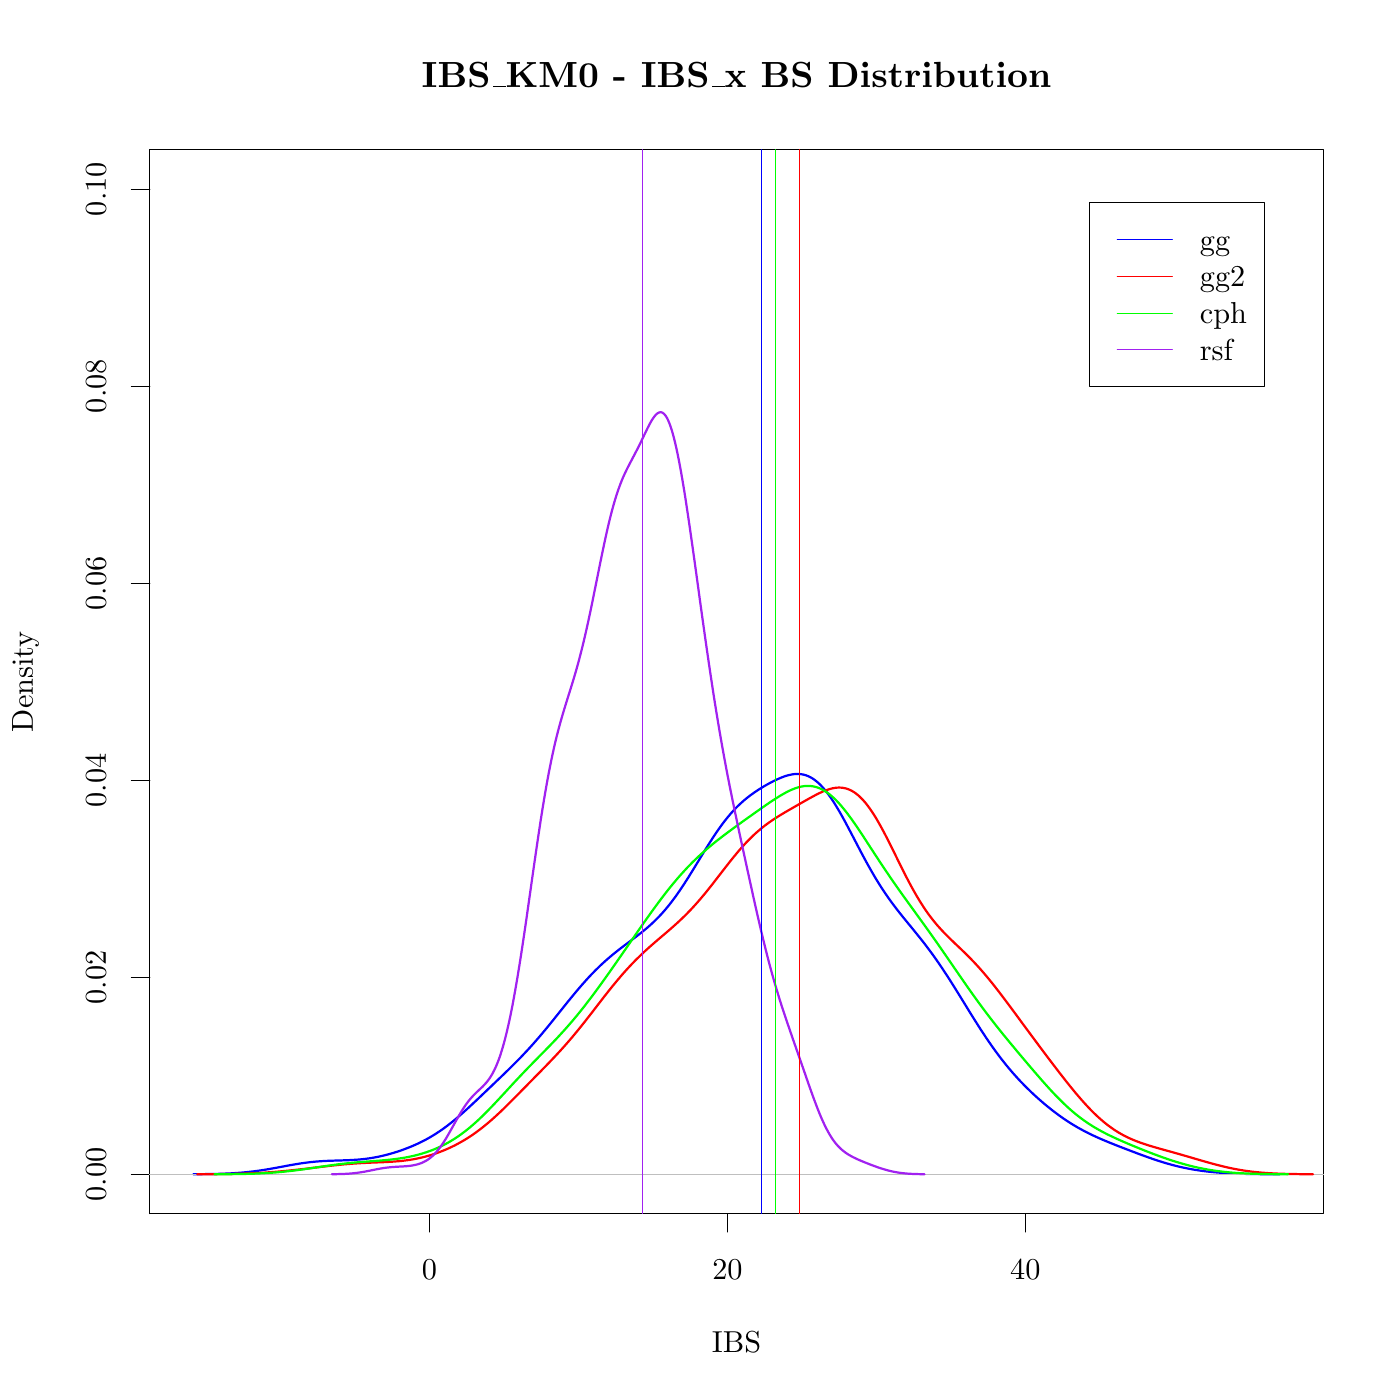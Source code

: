 % Created by tikzDevice version 0.7.0 on 2015-01-13 12:05:42
% !TEX encoding = UTF-8 Unicode
\documentclass[11pt]{memoir}
\nonstopmode

\usepackage{tikz}

\usepackage[active,tightpage,psfixbb]{preview}

\PreviewEnvironment{pgfpicture}

\setlength\PreviewBorder{0pt}

\usepackage{amsmath}
\newcommand{\SweaveOpts}[1]{}  % do not interfere with LaTeX
\newcommand{\SweaveInput}[1]{} % because they are not real TeX commands
\newcommand{\Sexpr}[1]{}       % will only be parsed by R


\usepackage{geometry}
\usepackage{amsmath}
\usepackage{lscape}
\geometry{verbose,tmargin=2.5cm,bmargin=2.5cm,lmargin=2.5cm,rmargin=2.5cm}


\begin{document}

\begin{tikzpicture}[x=1pt,y=1pt]
\definecolor[named]{fillColor}{rgb}{1.00,1.00,1.00}
\path[use as bounding box,fill=fillColor,fill opacity=0.00] (0,0) rectangle (505.89,505.89);
\begin{scope}
\path[clip] ( 54.12, 67.32) rectangle (478.17,451.77);
\definecolor[named]{drawColor}{rgb}{0.00,0.00,1.00}

\path[draw=drawColor,line width= 0.8pt,line join=round,line cap=round] ( 69.83, 81.58) --
	( 70.59, 81.59) --
	( 71.36, 81.59) --
	( 72.13, 81.60) --
	( 72.90, 81.61) --
	( 73.67, 81.62) --
	( 74.44, 81.63) --
	( 75.20, 81.64) --
	( 75.97, 81.65) --
	( 76.74, 81.66) --
	( 77.51, 81.68) --
	( 78.28, 81.70) --
	( 79.05, 81.72) --
	( 79.81, 81.74) --
	( 80.58, 81.77) --
	( 81.35, 81.80) --
	( 82.12, 81.84) --
	( 82.89, 81.87) --
	( 83.66, 81.91) --
	( 84.42, 81.96) --
	( 85.19, 82.01) --
	( 85.96, 82.06) --
	( 86.73, 82.12) --
	( 87.50, 82.18) --
	( 88.27, 82.25) --
	( 89.03, 82.33) --
	( 89.80, 82.41) --
	( 90.57, 82.49) --
	( 91.34, 82.58) --
	( 92.11, 82.68) --
	( 92.88, 82.78) --
	( 93.65, 82.89) --
	( 94.41, 83.00) --
	( 95.18, 83.12) --
	( 95.95, 83.24) --
	( 96.72, 83.37) --
	( 97.49, 83.50) --
	( 98.26, 83.64) --
	( 99.02, 83.77) --
	( 99.79, 83.91) --
	(100.56, 84.05) --
	(101.33, 84.20) --
	(102.10, 84.34) --
	(102.87, 84.48) --
	(103.63, 84.63) --
	(104.40, 84.77) --
	(105.17, 84.91) --
	(105.94, 85.04) --
	(106.71, 85.17) --
	(107.48, 85.30) --
	(108.24, 85.42) --
	(109.01, 85.54) --
	(109.78, 85.65) --
	(110.55, 85.75) --
	(111.32, 85.85) --
	(112.09, 85.94) --
	(112.85, 86.02) --
	(113.62, 86.10) --
	(114.39, 86.17) --
	(115.16, 86.23) --
	(115.93, 86.28) --
	(116.70, 86.33) --
	(117.46, 86.37) --
	(118.23, 86.41) --
	(119.00, 86.44) --
	(119.77, 86.47) --
	(120.54, 86.49) --
	(121.31, 86.52) --
	(122.07, 86.54) --
	(122.84, 86.56) --
	(123.61, 86.58) --
	(124.38, 86.61) --
	(125.15, 86.63) --
	(125.92, 86.66) --
	(126.69, 86.70) --
	(127.45, 86.74) --
	(128.22, 86.79) --
	(128.99, 86.84) --
	(129.76, 86.90) --
	(130.53, 86.97) --
	(131.30, 87.05) --
	(132.06, 87.14) --
	(132.83, 87.24) --
	(133.60, 87.35) --
	(134.37, 87.47) --
	(135.14, 87.60) --
	(135.91, 87.75) --
	(136.67, 87.90) --
	(137.44, 88.06) --
	(138.21, 88.24) --
	(138.98, 88.42) --
	(139.75, 88.62) --
	(140.52, 88.82) --
	(141.28, 89.04) --
	(142.05, 89.26) --
	(142.82, 89.50) --
	(143.59, 89.74) --
	(144.36, 90.00) --
	(145.13, 90.26) --
	(145.89, 90.54) --
	(146.66, 90.83) --
	(147.43, 91.12) --
	(148.20, 91.43) --
	(148.97, 91.75) --
	(149.74, 92.08) --
	(150.50, 92.42) --
	(151.27, 92.78) --
	(152.04, 93.15) --
	(152.81, 93.54) --
	(153.58, 93.93) --
	(154.35, 94.35) --
	(155.12, 94.78) --
	(155.88, 95.23) --
	(156.65, 95.69) --
	(157.42, 96.17) --
	(158.19, 96.67) --
	(158.96, 97.18) --
	(159.73, 97.71) --
	(160.49, 98.26) --
	(161.26, 98.83) --
	(162.03, 99.41) --
	(162.80,100.01) --
	(163.57,100.63) --
	(164.34,101.26) --
	(165.10,101.90) --
	(165.87,102.56) --
	(166.64,103.23) --
	(167.41,103.91) --
	(168.18,104.60) --
	(168.95,105.30) --
	(169.71,106.01) --
	(170.48,106.72) --
	(171.25,107.44) --
	(172.02,108.16) --
	(172.79,108.89) --
	(173.56,109.62) --
	(174.32,110.35) --
	(175.09,111.08) --
	(175.86,111.82) --
	(176.63,112.55) --
	(177.40,113.28) --
	(178.17,114.02) --
	(178.93,114.75) --
	(179.70,115.49) --
	(180.47,116.22) --
	(181.24,116.96) --
	(182.01,117.70) --
	(182.78,118.45) --
	(183.54,119.19) --
	(184.31,119.95) --
	(185.08,120.70) --
	(185.85,121.47) --
	(186.62,122.24) --
	(187.39,123.02) --
	(188.16,123.81) --
	(188.92,124.61) --
	(189.69,125.43) --
	(190.46,126.25) --
	(191.23,127.08) --
	(192.00,127.93) --
	(192.77,128.79) --
	(193.53,129.66) --
	(194.30,130.55) --
	(195.07,131.44) --
	(195.84,132.35) --
	(196.61,133.27) --
	(197.38,134.19) --
	(198.14,135.13) --
	(198.91,136.07) --
	(199.68,137.02) --
	(200.45,137.98) --
	(201.22,138.94) --
	(201.99,139.90) --
	(202.75,140.86) --
	(203.52,141.82) --
	(204.29,142.78) --
	(205.06,143.74) --
	(205.83,144.69) --
	(206.60,145.63) --
	(207.36,146.56) --
	(208.13,147.48) --
	(208.90,148.39) --
	(209.67,149.29) --
	(210.44,150.18) --
	(211.21,151.04) --
	(211.97,151.90) --
	(212.74,152.74) --
	(213.51,153.55) --
	(214.28,154.35) --
	(215.05,155.14) --
	(215.82,155.90) --
	(216.58,156.65) --
	(217.35,157.38) --
	(218.12,158.08) --
	(218.89,158.78) --
	(219.66,159.45) --
	(220.43,160.11) --
	(221.20,160.76) --
	(221.96,161.39) --
	(222.73,162.00) --
	(223.50,162.61) --
	(224.27,163.21) --
	(225.04,163.79) --
	(225.81,164.38) --
	(226.57,164.95) --
	(227.34,165.53) --
	(228.11,166.10) --
	(228.88,166.68) --
	(229.65,167.26) --
	(230.42,167.85) --
	(231.18,168.44) --
	(231.95,169.06) --
	(232.72,169.68) --
	(233.49,170.32) --
	(234.26,170.98) --
	(235.03,171.66) --
	(235.79,172.36) --
	(236.56,173.09) --
	(237.33,173.85) --
	(238.10,174.64) --
	(238.87,175.46) --
	(239.64,176.31) --
	(240.40,177.19) --
	(241.17,178.11) --
	(241.94,179.06) --
	(242.71,180.05) --
	(243.48,181.07) --
	(244.25,182.12) --
	(245.01,183.20) --
	(245.78,184.32) --
	(246.55,185.47) --
	(247.32,186.64) --
	(248.09,187.83) --
	(248.86,189.04) --
	(249.62,190.28) --
	(250.39,191.52) --
	(251.16,192.78) --
	(251.93,194.04) --
	(252.70,195.31) --
	(253.47,196.57) --
	(254.24,197.83) --
	(255.00,199.08) --
	(255.77,200.31) --
	(256.54,201.53) --
	(257.31,202.72) --
	(258.08,203.90) --
	(258.85,205.04) --
	(259.61,206.16) --
	(260.38,207.23) --
	(261.15,208.28) --
	(261.92,209.29) --
	(262.69,210.26) --
	(263.46,211.19) --
	(264.22,212.08) --
	(264.99,212.93) --
	(265.76,213.75) --
	(266.53,214.53) --
	(267.30,215.27) --
	(268.07,215.97) --
	(268.83,216.65) --
	(269.60,217.29) --
	(270.37,217.90) --
	(271.14,218.49) --
	(271.91,219.05) --
	(272.68,219.59) --
	(273.44,220.11) --
	(274.21,220.61) --
	(274.98,221.09) --
	(275.75,221.56) --
	(276.52,222.01) --
	(277.29,222.45) --
	(278.05,222.87) --
	(278.82,223.28) --
	(279.59,223.67) --
	(280.36,224.05) --
	(281.13,224.40) --
	(281.90,224.73) --
	(282.67,225.04) --
	(283.43,225.33) --
	(284.20,225.58) --
	(284.97,225.79) --
	(285.74,225.96) --
	(286.51,226.10) --
	(287.28,226.19) --
	(288.04,226.22) --
	(288.81,226.20) --
	(289.58,226.12) --
	(290.35,225.98) --
	(291.12,225.77) --
	(291.89,225.48) --
	(292.65,225.12) --
	(293.42,224.70) --
	(294.19,224.20) --
	(294.96,223.61) --
	(295.73,222.95) --
	(296.50,222.21) --
	(297.26,221.40) --
	(298.03,220.52) --
	(298.80,219.56) --
	(299.57,218.52) --
	(300.34,217.43) --
	(301.11,216.28) --
	(301.87,215.06) --
	(302.64,213.79) --
	(303.41,212.48) --
	(304.18,211.13) --
	(304.95,209.74) --
	(305.72,208.32) --
	(306.48,206.87) --
	(307.25,205.41) --
	(308.02,203.94) --
	(308.79,202.46) --
	(309.56,200.99) --
	(310.33,199.51) --
	(311.09,198.05) --
	(311.86,196.60) --
	(312.63,195.17) --
	(313.40,193.77) --
	(314.17,192.39) --
	(314.94,191.03) --
	(315.71,189.70) --
	(316.47,188.42) --
	(317.24,187.16) --
	(318.01,185.93) --
	(318.78,184.73) --
	(319.55,183.57) --
	(320.32,182.45) --
	(321.08,181.35) --
	(321.85,180.27) --
	(322.62,179.23) --
	(323.39,178.21) --
	(324.16,177.21) --
	(324.93,176.22) --
	(325.69,175.26) --
	(326.46,174.30) --
	(327.23,173.36) --
	(328.00,172.42) --
	(328.77,171.48) --
	(329.54,170.55) --
	(330.30,169.61) --
	(331.07,168.66) --
	(331.84,167.71) --
	(332.61,166.75) --
	(333.38,165.78) --
	(334.15,164.79) --
	(334.91,163.78) --
	(335.68,162.76) --
	(336.45,161.73) --
	(337.22,160.67) --
	(337.99,159.59) --
	(338.76,158.49) --
	(339.52,157.38) --
	(340.29,156.25) --
	(341.06,155.09) --
	(341.83,153.92) --
	(342.60,152.74) --
	(343.37,151.54) --
	(344.13,150.33) --
	(344.90,149.11) --
	(345.67,147.87) --
	(346.44,146.63) --
	(347.21,145.39) --
	(347.98,144.14) --
	(348.75,142.89) --
	(349.51,141.64) --
	(350.28,140.39) --
	(351.05,139.15) --
	(351.82,137.92) --
	(352.59,136.69) --
	(353.36,135.48) --
	(354.12,134.28) --
	(354.89,133.09) --
	(355.66,131.93) --
	(356.43,130.77) --
	(357.20,129.64) --
	(357.97,128.53) --
	(358.73,127.44) --
	(359.50,126.37) --
	(360.27,125.32) --
	(361.04,124.29) --
	(361.81,123.28) --
	(362.58,122.30) --
	(363.34,121.34) --
	(364.11,120.40) --
	(364.88,119.48) --
	(365.65,118.58) --
	(366.42,117.70) --
	(367.19,116.84) --
	(367.95,116.00) --
	(368.72,115.18) --
	(369.49,114.38) --
	(370.26,113.59) --
	(371.03,112.82) --
	(371.80,112.07) --
	(372.56,111.33) --
	(373.33,110.60) --
	(374.10,109.89) --
	(374.87,109.19) --
	(375.64,108.51) --
	(376.41,107.84) --
	(377.17,107.18) --
	(377.94,106.54) --
	(378.71,105.91) --
	(379.48,105.29) --
	(380.25,104.68) --
	(381.02,104.09) --
	(381.79,103.51) --
	(382.55,102.94) --
	(383.32,102.39) --
	(384.09,101.85) --
	(384.86,101.33) --
	(385.63,100.81) --
	(386.40,100.31) --
	(387.16, 99.83) --
	(387.93, 99.36) --
	(388.70, 98.90) --
	(389.47, 98.45) --
	(390.24, 98.02) --
	(391.01, 97.60) --
	(391.77, 97.19) --
	(392.54, 96.79) --
	(393.31, 96.40) --
	(394.08, 96.02) --
	(394.85, 95.66) --
	(395.62, 95.30) --
	(396.38, 94.95) --
	(397.15, 94.61) --
	(397.92, 94.27) --
	(398.69, 93.94) --
	(399.46, 93.62) --
	(400.23, 93.30) --
	(400.99, 92.99) --
	(401.76, 92.68) --
	(402.53, 92.37) --
	(403.30, 92.07) --
	(404.07, 91.76) --
	(404.84, 91.46) --
	(405.60, 91.16) --
	(406.37, 90.87) --
	(407.14, 90.57) --
	(407.91, 90.28) --
	(408.68, 89.98) --
	(409.45, 89.69) --
	(410.22, 89.40) --
	(410.98, 89.11) --
	(411.75, 88.82) --
	(412.52, 88.54) --
	(413.29, 88.26) --
	(414.06, 87.98) --
	(414.83, 87.71) --
	(415.59, 87.44) --
	(416.36, 87.17) --
	(417.13, 86.91) --
	(417.90, 86.65) --
	(418.67, 86.40) --
	(419.44, 86.15) --
	(420.20, 85.91) --
	(420.97, 85.68) --
	(421.74, 85.45) --
	(422.51, 85.24) --
	(423.28, 85.02) --
	(424.05, 84.82) --
	(424.81, 84.62) --
	(425.58, 84.43) --
	(426.35, 84.25) --
	(427.12, 84.08) --
	(427.89, 83.91) --
	(428.66, 83.75) --
	(429.42, 83.60) --
	(430.19, 83.46) --
	(430.96, 83.32) --
	(431.73, 83.19) --
	(432.50, 83.07) --
	(433.27, 82.95) --
	(434.03, 82.84) --
	(434.80, 82.74) --
	(435.57, 82.64) --
	(436.34, 82.55) --
	(437.11, 82.47) --
	(437.88, 82.39) --
	(438.64, 82.32) --
	(439.41, 82.25) --
	(440.18, 82.18) --
	(440.95, 82.13) --
	(441.72, 82.07) --
	(442.49, 82.02) --
	(443.26, 81.97) --
	(444.02, 81.93) --
	(444.79, 81.89) --
	(445.56, 81.86) --
	(446.33, 81.83) --
	(447.10, 81.80) --
	(447.87, 81.77) --
	(448.63, 81.75) --
	(449.40, 81.72) --
	(450.17, 81.70) --
	(450.94, 81.69) --
	(451.71, 81.67) --
	(452.48, 81.66) --
	(453.24, 81.64) --
	(454.01, 81.63) --
	(454.78, 81.62) --
	(455.55, 81.61) --
	(456.32, 81.61) --
	(457.09, 81.60) --
	(457.85, 81.59) --
	(458.62, 81.59) --
	(459.39, 81.58) --
	(460.16, 81.58) --
	(460.93, 81.58) --
	(461.70, 81.57) --
	(462.46, 81.57);
\end{scope}
\begin{scope}
\path[clip] (  0.00,  0.00) rectangle (505.89,505.89);
\definecolor[named]{drawColor}{rgb}{0.00,0.00,0.00}

\path[draw=drawColor,line width= 0.4pt,line join=round,line cap=round] (155.19, 67.32) -- (370.51, 67.32);

\path[draw=drawColor,line width= 0.4pt,line join=round,line cap=round] (155.19, 67.32) -- (155.19, 60.72);

\path[draw=drawColor,line width= 0.4pt,line join=round,line cap=round] (262.85, 67.32) -- (262.85, 60.72);

\path[draw=drawColor,line width= 0.4pt,line join=round,line cap=round] (370.51, 67.32) -- (370.51, 60.72);

\node[text=drawColor,anchor=base,inner sep=0pt, outer sep=0pt, scale=  1.00] at (155.19, 43.56) {0};

\node[text=drawColor,anchor=base,inner sep=0pt, outer sep=0pt, scale=  1.00] at (262.85, 43.56) {20};

\node[text=drawColor,anchor=base,inner sep=0pt, outer sep=0pt, scale=  1.00] at (370.51, 43.56) {40};

\path[draw=drawColor,line width= 0.4pt,line join=round,line cap=round] ( 54.12, 81.56) -- ( 54.12,437.53);

\path[draw=drawColor,line width= 0.4pt,line join=round,line cap=round] ( 54.12, 81.56) -- ( 47.52, 81.56);

\path[draw=drawColor,line width= 0.4pt,line join=round,line cap=round] ( 54.12,152.75) -- ( 47.52,152.75);

\path[draw=drawColor,line width= 0.4pt,line join=round,line cap=round] ( 54.12,223.95) -- ( 47.52,223.95);

\path[draw=drawColor,line width= 0.4pt,line join=round,line cap=round] ( 54.12,295.14) -- ( 47.52,295.14);

\path[draw=drawColor,line width= 0.4pt,line join=round,line cap=round] ( 54.12,366.34) -- ( 47.52,366.34);

\path[draw=drawColor,line width= 0.4pt,line join=round,line cap=round] ( 54.12,437.53) -- ( 47.52,437.53);

\node[text=drawColor,rotate= 90.00,anchor=base,inner sep=0pt, outer sep=0pt, scale=  1.00] at ( 38.28, 81.56) {0.00};

\node[text=drawColor,rotate= 90.00,anchor=base,inner sep=0pt, outer sep=0pt, scale=  1.00] at ( 38.28,152.75) {0.02};

\node[text=drawColor,rotate= 90.00,anchor=base,inner sep=0pt, outer sep=0pt, scale=  1.00] at ( 38.28,223.95) {0.04};

\node[text=drawColor,rotate= 90.00,anchor=base,inner sep=0pt, outer sep=0pt, scale=  1.00] at ( 38.28,295.14) {0.06};

\node[text=drawColor,rotate= 90.00,anchor=base,inner sep=0pt, outer sep=0pt, scale=  1.00] at ( 38.28,366.34) {0.08};

\node[text=drawColor,rotate= 90.00,anchor=base,inner sep=0pt, outer sep=0pt, scale=  1.00] at ( 38.28,437.53) {0.10};

\path[draw=drawColor,line width= 0.4pt,line join=round,line cap=round] ( 54.12, 67.32) --
	(478.17, 67.32) --
	(478.17,451.77) --
	( 54.12,451.77) --
	( 54.12, 67.32);
\end{scope}
\begin{scope}
\path[clip] (  0.00,  0.00) rectangle (505.89,505.89);
\definecolor[named]{drawColor}{rgb}{0.00,0.00,0.00}

\node[text=drawColor,anchor=base,inner sep=0pt, outer sep=0pt, scale=  1.20] at (266.14,474.30) {\bfseries IBS\_KM0 - IBS\_x BS Distribution};

\node[text=drawColor,anchor=base,inner sep=0pt, outer sep=0pt, scale=  1.00] at (266.14, 17.16) {IBS};

\node[text=drawColor,rotate= 90.00,anchor=base,inner sep=0pt, outer sep=0pt, scale=  1.00] at ( 11.88,259.55) {Density};
\end{scope}
\begin{scope}
\path[clip] ( 54.12, 67.32) rectangle (478.17,451.77);
\definecolor[named]{drawColor}{rgb}{0.75,0.75,0.75}

\path[draw=drawColor,line width= 0.0pt,line join=round,line cap=round] ( 54.12, 81.56) -- (478.17, 81.56);
\definecolor[named]{drawColor}{rgb}{1.00,0.00,0.00}

\path[draw=drawColor,line width= 0.8pt,line join=round,line cap=round] ( 71.23, 81.57) --
	( 72.02, 81.57) --
	( 72.80, 81.58) --
	( 73.59, 81.58) --
	( 74.38, 81.58) --
	( 75.17, 81.59) --
	( 75.96, 81.59) --
	( 76.75, 81.60) --
	( 77.54, 81.60) --
	( 78.33, 81.61) --
	( 79.12, 81.62) --
	( 79.91, 81.63) --
	( 80.69, 81.64) --
	( 81.48, 81.65) --
	( 82.27, 81.66) --
	( 83.06, 81.68) --
	( 83.85, 81.69) --
	( 84.64, 81.71) --
	( 85.43, 81.73) --
	( 86.22, 81.75) --
	( 87.01, 81.77) --
	( 87.80, 81.79) --
	( 88.59, 81.82) --
	( 89.37, 81.85) --
	( 90.16, 81.88) --
	( 90.95, 81.92) --
	( 91.74, 81.95) --
	( 92.53, 81.99) --
	( 93.32, 82.03) --
	( 94.11, 82.08) --
	( 94.90, 82.12) --
	( 95.69, 82.17) --
	( 96.48, 82.23) --
	( 97.27, 82.28) --
	( 98.05, 82.34) --
	( 98.84, 82.40) --
	( 99.63, 82.46) --
	(100.42, 82.53) --
	(101.21, 82.60) --
	(102.00, 82.67) --
	(102.79, 82.74) --
	(103.58, 82.82) --
	(104.37, 82.90) --
	(105.16, 82.98) --
	(105.95, 83.06) --
	(106.73, 83.15) --
	(107.52, 83.23) --
	(108.31, 83.32) --
	(109.10, 83.41) --
	(109.89, 83.50) --
	(110.68, 83.59) --
	(111.47, 83.69) --
	(112.26, 83.78) --
	(113.05, 83.88) --
	(113.84, 83.97) --
	(114.62, 84.07) --
	(115.41, 84.16) --
	(116.20, 84.26) --
	(116.99, 84.35) --
	(117.78, 84.44) --
	(118.57, 84.53) --
	(119.36, 84.62) --
	(120.15, 84.71) --
	(120.94, 84.80) --
	(121.73, 84.88) --
	(122.52, 84.96) --
	(123.30, 85.04) --
	(124.09, 85.12) --
	(124.88, 85.19) --
	(125.67, 85.26) --
	(126.46, 85.32) --
	(127.25, 85.38) --
	(128.04, 85.44) --
	(128.83, 85.49) --
	(129.62, 85.54) --
	(130.41, 85.59) --
	(131.20, 85.63) --
	(131.98, 85.67) --
	(132.77, 85.71) --
	(133.56, 85.74) --
	(134.35, 85.78) --
	(135.14, 85.81) --
	(135.93, 85.84) --
	(136.72, 85.87) --
	(137.51, 85.90) --
	(138.30, 85.93) --
	(139.09, 85.97) --
	(139.87, 86.01) --
	(140.66, 86.05) --
	(141.45, 86.09) --
	(142.24, 86.15) --
	(143.03, 86.21) --
	(143.82, 86.27) --
	(144.61, 86.34) --
	(145.40, 86.42) --
	(146.19, 86.52) --
	(146.98, 86.62) --
	(147.77, 86.73) --
	(148.55, 86.85) --
	(149.34, 86.98) --
	(150.13, 87.13) --
	(150.92, 87.29) --
	(151.71, 87.46) --
	(152.50, 87.64) --
	(153.29, 87.84) --
	(154.08, 88.05) --
	(154.87, 88.27) --
	(155.66, 88.50) --
	(156.45, 88.75) --
	(157.23, 89.02) --
	(158.02, 89.29) --
	(158.81, 89.58) --
	(159.60, 89.89) --
	(160.39, 90.20) --
	(161.18, 90.54) --
	(161.97, 90.88) --
	(162.76, 91.25) --
	(163.55, 91.62) --
	(164.34, 92.01) --
	(165.13, 92.42) --
	(165.91, 92.85) --
	(166.70, 93.29) --
	(167.49, 93.74) --
	(168.28, 94.22) --
	(169.07, 94.71) --
	(169.86, 95.22) --
	(170.65, 95.75) --
	(171.44, 96.30) --
	(172.23, 96.86) --
	(173.02, 97.45) --
	(173.80, 98.05) --
	(174.59, 98.67) --
	(175.38, 99.31) --
	(176.17, 99.96) --
	(176.96,100.64) --
	(177.75,101.32) --
	(178.54,102.03) --
	(179.33,102.75) --
	(180.12,103.48) --
	(180.91,104.22) --
	(181.70,104.98) --
	(182.48,105.75) --
	(183.27,106.52) --
	(184.06,107.30) --
	(184.85,108.09) --
	(185.64,108.89) --
	(186.43,109.68) --
	(187.22,110.48) --
	(188.01,111.29) --
	(188.80,112.09) --
	(189.59,112.89) --
	(190.38,113.70) --
	(191.16,114.50) --
	(191.95,115.30) --
	(192.74,116.11) --
	(193.53,116.91) --
	(194.32,117.71) --
	(195.11,118.52) --
	(195.90,119.32) --
	(196.69,120.13) --
	(197.48,120.94) --
	(198.27,121.76) --
	(199.05,122.58) --
	(199.84,123.40) --
	(200.63,124.24) --
	(201.42,125.09) --
	(202.21,125.94) --
	(203.00,126.81) --
	(203.79,127.68) --
	(204.58,128.58) --
	(205.37,129.48) --
	(206.16,130.40) --
	(206.95,131.33) --
	(207.73,132.27) --
	(208.52,133.23) --
	(209.31,134.20) --
	(210.10,135.18) --
	(210.89,136.17) --
	(211.68,137.17) --
	(212.47,138.18) --
	(213.26,139.19) --
	(214.05,140.21) --
	(214.84,141.23) --
	(215.63,142.26) --
	(216.41,143.28) --
	(217.20,144.30) --
	(217.99,145.32) --
	(218.78,146.33) --
	(219.57,147.33) --
	(220.36,148.33) --
	(221.15,149.31) --
	(221.94,150.28) --
	(222.73,151.23) --
	(223.52,152.17) --
	(224.31,153.10) --
	(225.09,154.01) --
	(225.88,154.90) --
	(226.67,155.77) --
	(227.46,156.62) --
	(228.25,157.46) --
	(229.04,158.28) --
	(229.83,159.08) --
	(230.62,159.86) --
	(231.41,160.63) --
	(232.20,161.38) --
	(232.98,162.12) --
	(233.77,162.84) --
	(234.56,163.55) --
	(235.35,164.25) --
	(236.14,164.94) --
	(236.93,165.63) --
	(237.72,166.30) --
	(238.51,166.98) --
	(239.30,167.65) --
	(240.09,168.32) --
	(240.88,168.99) --
	(241.66,169.67) --
	(242.45,170.36) --
	(243.24,171.05) --
	(244.03,171.76) --
	(244.82,172.47) --
	(245.61,173.21) --
	(246.40,173.95) --
	(247.19,174.71) --
	(247.98,175.50) --
	(248.77,176.30) --
	(249.56,177.12) --
	(250.34,177.96) --
	(251.13,178.82) --
	(251.92,179.71) --
	(252.71,180.62) --
	(253.50,181.54) --
	(254.29,182.48) --
	(255.08,183.44) --
	(255.87,184.42) --
	(256.66,185.41) --
	(257.45,186.41) --
	(258.23,187.42) --
	(259.02,188.44) --
	(259.81,189.46) --
	(260.60,190.48) --
	(261.39,191.50) --
	(262.18,192.52) --
	(262.97,193.53) --
	(263.76,194.53) --
	(264.55,195.52) --
	(265.34,196.49) --
	(266.13,197.45) --
	(266.91,198.38) --
	(267.70,199.29) --
	(268.49,200.18) --
	(269.28,201.04) --
	(270.07,201.88) --
	(270.86,202.68) --
	(271.65,203.46) --
	(272.44,204.22) --
	(273.23,204.94) --
	(274.02,205.63) --
	(274.81,206.30) --
	(275.59,206.94) --
	(276.38,207.56) --
	(277.17,208.15) --
	(277.96,208.72) --
	(278.75,209.27) --
	(279.54,209.80) --
	(280.33,210.31) --
	(281.12,210.81) --
	(281.91,211.30) --
	(282.70,211.78) --
	(283.49,212.25) --
	(284.27,212.71) --
	(285.06,213.17) --
	(285.85,213.62) --
	(286.64,214.08) --
	(287.43,214.53) --
	(288.22,214.98) --
	(289.01,215.43) --
	(289.80,215.88) --
	(290.59,216.33) --
	(291.38,216.77) --
	(292.16,217.22) --
	(292.95,217.65) --
	(293.74,218.08) --
	(294.53,218.50) --
	(295.32,218.91) --
	(296.11,219.30) --
	(296.90,219.66) --
	(297.69,220.01) --
	(298.48,220.32) --
	(299.27,220.59) --
	(300.06,220.83) --
	(300.84,221.03) --
	(301.63,221.18) --
	(302.42,221.27) --
	(303.21,221.30) --
	(304.00,221.27) --
	(304.79,221.17) --
	(305.58,221.01) --
	(306.37,220.76) --
	(307.16,220.43) --
	(307.95,220.03) --
	(308.74,219.55) --
	(309.52,218.98) --
	(310.31,218.32) --
	(311.10,217.57) --
	(311.89,216.75) --
	(312.68,215.85) --
	(313.47,214.85) --
	(314.26,213.78) --
	(315.05,212.63) --
	(315.84,211.42) --
	(316.63,210.14) --
	(317.41,208.78) --
	(318.20,207.38) --
	(318.99,205.93) --
	(319.78,204.44) --
	(320.57,202.90) --
	(321.36,201.34) --
	(322.15,199.76) --
	(322.94,198.16) --
	(323.73,196.56) --
	(324.52,194.95) --
	(325.31,193.35) --
	(326.09,191.77) --
	(326.88,190.20) --
	(327.67,188.66) --
	(328.46,187.15) --
	(329.25,185.68) --
	(330.04,184.24) --
	(330.83,182.85) --
	(331.62,181.50) --
	(332.41,180.20) --
	(333.20,178.95) --
	(333.99,177.74) --
	(334.77,176.58) --
	(335.56,175.48) --
	(336.35,174.43) --
	(337.14,173.41) --
	(337.93,172.44) --
	(338.72,171.50) --
	(339.51,170.61) --
	(340.30,169.75) --
	(341.09,168.91) --
	(341.88,168.10) --
	(342.67,167.31) --
	(343.45,166.54) --
	(344.24,165.78) --
	(345.03,165.02) --
	(345.82,164.27) --
	(346.61,163.52) --
	(347.40,162.77) --
	(348.19,162.01) --
	(348.98,161.24) --
	(349.77,160.46) --
	(350.56,159.66) --
	(351.34,158.85) --
	(352.13,158.02) --
	(352.92,157.17) --
	(353.71,156.30) --
	(354.50,155.41) --
	(355.29,154.51) --
	(356.08,153.59) --
	(356.87,152.64) --
	(357.66,151.68) --
	(358.45,150.71) --
	(359.24,149.72) --
	(360.02,148.71) --
	(360.81,147.69) --
	(361.60,146.66) --
	(362.39,145.62) --
	(363.18,144.58) --
	(363.97,143.53) --
	(364.76,142.47) --
	(365.55,141.40) --
	(366.34,140.34) --
	(367.13,139.27) --
	(367.92,138.20) --
	(368.70,137.12) --
	(369.49,136.05) --
	(370.28,134.98) --
	(371.07,133.91) --
	(371.86,132.84) --
	(372.65,131.78) --
	(373.44,130.71) --
	(374.23,129.65) --
	(375.02,128.59) --
	(375.81,127.53) --
	(376.59,126.48) --
	(377.38,125.43) --
	(378.17,124.38) --
	(378.96,123.33) --
	(379.75,122.29) --
	(380.54,121.25) --
	(381.33,120.22) --
	(382.12,119.19) --
	(382.91,118.16) --
	(383.70,117.15) --
	(384.49,116.14) --
	(385.27,115.14) --
	(386.06,114.15) --
	(386.85,113.17) --
	(387.64,112.20) --
	(388.43,111.24) --
	(389.22,110.30) --
	(390.01,109.38) --
	(390.80,108.47) --
	(391.59,107.58) --
	(392.38,106.71) --
	(393.17,105.86) --
	(393.95,105.04) --
	(394.74,104.24) --
	(395.53,103.46) --
	(396.32,102.70) --
	(397.11,101.98) --
	(397.90,101.28) --
	(398.69,100.60) --
	(399.48, 99.96) --
	(400.27, 99.33) --
	(401.06, 98.75) --
	(401.85, 98.18) --
	(402.63, 97.64) --
	(403.42, 97.13) --
	(404.21, 96.64) --
	(405.00, 96.19) --
	(405.79, 95.75) --
	(406.58, 95.34) --
	(407.37, 94.94) --
	(408.16, 94.57) --
	(408.95, 94.22) --
	(409.74, 93.89) --
	(410.52, 93.57) --
	(411.31, 93.27) --
	(412.10, 92.98) --
	(412.89, 92.70) --
	(413.68, 92.44) --
	(414.47, 92.18) --
	(415.26, 91.93) --
	(416.05, 91.70) --
	(416.84, 91.46) --
	(417.63, 91.23) --
	(418.42, 91.01) --
	(419.20, 90.78) --
	(419.99, 90.56) --
	(420.78, 90.34) --
	(421.57, 90.12) --
	(422.36, 89.91) --
	(423.15, 89.69) --
	(423.94, 89.47) --
	(424.73, 89.24) --
	(425.52, 89.02) --
	(426.31, 88.80) --
	(427.10, 88.57) --
	(427.88, 88.34) --
	(428.67, 88.12) --
	(429.46, 87.89) --
	(430.25, 87.66) --
	(431.04, 87.42) --
	(431.83, 87.19) --
	(432.62, 86.96) --
	(433.41, 86.73) --
	(434.20, 86.50) --
	(434.99, 86.27) --
	(435.77, 86.05) --
	(436.56, 85.83) --
	(437.35, 85.61) --
	(438.14, 85.39) --
	(438.93, 85.18) --
	(439.72, 84.97) --
	(440.51, 84.77) --
	(441.30, 84.57) --
	(442.09, 84.38) --
	(442.88, 84.19) --
	(443.67, 84.01) --
	(444.45, 83.84) --
	(445.24, 83.68) --
	(446.03, 83.52) --
	(446.82, 83.37) --
	(447.61, 83.22) --
	(448.40, 83.09) --
	(449.19, 82.96) --
	(449.98, 82.84) --
	(450.77, 82.73) --
	(451.56, 82.62) --
	(452.35, 82.52) --
	(453.13, 82.43) --
	(453.92, 82.35) --
	(454.71, 82.27) --
	(455.50, 82.19) --
	(456.29, 82.13) --
	(457.08, 82.07) --
	(457.87, 82.01) --
	(458.66, 81.96) --
	(459.45, 81.91) --
	(460.24, 81.87) --
	(461.03, 81.83) --
	(461.81, 81.80) --
	(462.60, 81.77) --
	(463.39, 81.74) --
	(464.18, 81.72) --
	(464.97, 81.70) --
	(465.76, 81.68) --
	(466.55, 81.66) --
	(467.34, 81.65) --
	(468.13, 81.64) --
	(468.92, 81.62) --
	(469.70, 81.61) --
	(470.49, 81.61) --
	(471.28, 81.60) --
	(472.07, 81.59) --
	(472.86, 81.59) --
	(473.65, 81.58) --
	(474.44, 81.58);
\definecolor[named]{drawColor}{rgb}{0.00,1.00,0.00}

\path[draw=drawColor,line width= 0.8pt,line join=round,line cap=round] ( 77.52, 81.57) --
	( 78.28, 81.58) --
	( 79.04, 81.58) --
	( 79.80, 81.58) --
	( 80.56, 81.59) --
	( 81.32, 81.59) --
	( 82.08, 81.60) --
	( 82.84, 81.61) --
	( 83.59, 81.61) --
	( 84.35, 81.62) --
	( 85.11, 81.63) --
	( 85.87, 81.64) --
	( 86.63, 81.66) --
	( 87.39, 81.67) --
	( 88.15, 81.69) --
	( 88.91, 81.70) --
	( 89.67, 81.72) --
	( 90.43, 81.74) --
	( 91.19, 81.77) --
	( 91.95, 81.79) --
	( 92.70, 81.82) --
	( 93.46, 81.86) --
	( 94.22, 81.89) --
	( 94.98, 81.93) --
	( 95.74, 81.97) --
	( 96.50, 82.01) --
	( 97.26, 82.06) --
	( 98.02, 82.11) --
	( 98.78, 82.17) --
	( 99.54, 82.22) --
	(100.30, 82.29) --
	(101.06, 82.35) --
	(101.81, 82.42) --
	(102.57, 82.50) --
	(103.33, 82.58) --
	(104.09, 82.66) --
	(104.85, 82.74) --
	(105.61, 82.83) --
	(106.37, 82.92) --
	(107.13, 83.02) --
	(107.89, 83.12) --
	(108.65, 83.22) --
	(109.41, 83.32) --
	(110.17, 83.43) --
	(110.92, 83.54) --
	(111.68, 83.65) --
	(112.44, 83.76) --
	(113.20, 83.87) --
	(113.96, 83.99) --
	(114.72, 84.10) --
	(115.48, 84.21) --
	(116.24, 84.33) --
	(117.00, 84.44) --
	(117.76, 84.55) --
	(118.52, 84.66) --
	(119.28, 84.76) --
	(120.03, 84.87) --
	(120.79, 84.97) --
	(121.55, 85.07) --
	(122.31, 85.17) --
	(123.07, 85.26) --
	(123.83, 85.35) --
	(124.59, 85.44) --
	(125.35, 85.52) --
	(126.11, 85.60) --
	(126.87, 85.68) --
	(127.63, 85.75) --
	(128.39, 85.82) --
	(129.15, 85.89) --
	(129.90, 85.95) --
	(130.66, 86.01) --
	(131.42, 86.07) --
	(132.18, 86.13) --
	(132.94, 86.19) --
	(133.70, 86.24) --
	(134.46, 86.30) --
	(135.22, 86.36) --
	(135.98, 86.41) --
	(136.74, 86.47) --
	(137.50, 86.53) --
	(138.26, 86.60) --
	(139.01, 86.66) --
	(139.77, 86.73) --
	(140.53, 86.81) --
	(141.29, 86.89) --
	(142.05, 86.97) --
	(142.81, 87.07) --
	(143.57, 87.17) --
	(144.33, 87.27) --
	(145.09, 87.39) --
	(145.85, 87.51) --
	(146.61, 87.64) --
	(147.37, 87.78) --
	(148.12, 87.94) --
	(148.88, 88.10) --
	(149.64, 88.27) --
	(150.40, 88.46) --
	(151.16, 88.66) --
	(151.92, 88.87) --
	(152.68, 89.09) --
	(153.44, 89.33) --
	(154.20, 89.58) --
	(154.96, 89.84) --
	(155.72, 90.12) --
	(156.48, 90.41) --
	(157.23, 90.72) --
	(157.99, 91.05) --
	(158.75, 91.39) --
	(159.51, 91.75) --
	(160.27, 92.13) --
	(161.03, 92.52) --
	(161.79, 92.93) --
	(162.55, 93.36) --
	(163.31, 93.82) --
	(164.07, 94.29) --
	(164.83, 94.78) --
	(165.59, 95.29) --
	(166.34, 95.82) --
	(167.10, 96.38) --
	(167.86, 96.95) --
	(168.62, 97.54) --
	(169.38, 98.15) --
	(170.14, 98.79) --
	(170.90, 99.44) --
	(171.66,100.11) --
	(172.42,100.80) --
	(173.18,101.50) --
	(173.94,102.23) --
	(174.70,102.97) --
	(175.45,103.72) --
	(176.21,104.49) --
	(176.97,105.27) --
	(177.73,106.06) --
	(178.49,106.85) --
	(179.25,107.66) --
	(180.01,108.47) --
	(180.77,109.29) --
	(181.53,110.11) --
	(182.29,110.93) --
	(183.05,111.76) --
	(183.81,112.58) --
	(184.56,113.40) --
	(185.32,114.22) --
	(186.08,115.04) --
	(186.84,115.85) --
	(187.60,116.66) --
	(188.36,117.46) --
	(189.12,118.26) --
	(189.88,119.05) --
	(190.64,119.84) --
	(191.40,120.62) --
	(192.16,121.40) --
	(192.92,122.18) --
	(193.67,122.95) --
	(194.43,123.72) --
	(195.19,124.49) --
	(195.95,125.26) --
	(196.71,126.03) --
	(197.47,126.81) --
	(198.23,127.59) --
	(198.99,128.37) --
	(199.75,129.15) --
	(200.51,129.95) --
	(201.27,130.75) --
	(202.03,131.57) --
	(202.78,132.39) --
	(203.54,133.22) --
	(204.30,134.07) --
	(205.06,134.92) --
	(205.82,135.79) --
	(206.58,136.67) --
	(207.34,137.57) --
	(208.10,138.48) --
	(208.86,139.41) --
	(209.62,140.34) --
	(210.38,141.29) --
	(211.14,142.25) --
	(211.89,143.23) --
	(212.65,144.22) --
	(213.41,145.21) --
	(214.17,146.22) --
	(214.93,147.24) --
	(215.69,148.27) --
	(216.45,149.31) --
	(217.21,150.35) --
	(217.97,151.41) --
	(218.73,152.47) --
	(219.49,153.54) --
	(220.25,154.61) --
	(221.00,155.69) --
	(221.76,156.77) --
	(222.52,157.86) --
	(223.28,158.95) --
	(224.04,160.04) --
	(224.80,161.14) --
	(225.56,162.23) --
	(226.32,163.33) --
	(227.08,164.43) --
	(227.84,165.53) --
	(228.60,166.63) --
	(229.36,167.72) --
	(230.11,168.82) --
	(230.87,169.91) --
	(231.63,171.00) --
	(232.39,172.08) --
	(233.15,173.16) --
	(233.91,174.24) --
	(234.67,175.30) --
	(235.43,176.36) --
	(236.19,177.41) --
	(236.95,178.45) --
	(237.71,179.48) --
	(238.47,180.50) --
	(239.22,181.50) --
	(239.98,182.49) --
	(240.74,183.47) --
	(241.50,184.44) --
	(242.26,185.38) --
	(243.02,186.31) --
	(243.78,187.23) --
	(244.54,188.13) --
	(245.30,189.01) --
	(246.06,189.87) --
	(246.82,190.71) --
	(247.58,191.54) --
	(248.33,192.35) --
	(249.09,193.14) --
	(249.85,193.91) --
	(250.61,194.67) --
	(251.37,195.41) --
	(252.13,196.13) --
	(252.89,196.84) --
	(253.65,197.53) --
	(254.41,198.21) --
	(255.17,198.87) --
	(255.93,199.52) --
	(256.69,200.16) --
	(257.44,200.79) --
	(258.20,201.41) --
	(258.96,202.02) --
	(259.72,202.61) --
	(260.48,203.20) --
	(261.24,203.79) --
	(262.00,204.36) --
	(262.76,204.93) --
	(263.52,205.50) --
	(264.28,206.06) --
	(265.04,206.62) --
	(265.80,207.17) --
	(266.55,207.72) --
	(267.31,208.27) --
	(268.07,208.81) --
	(268.83,209.36) --
	(269.59,209.90) --
	(270.35,210.44) --
	(271.11,210.98) --
	(271.87,211.52) --
	(272.63,212.06) --
	(273.39,212.60) --
	(274.15,213.13) --
	(274.91,213.67) --
	(275.66,214.20) --
	(276.42,214.72) --
	(277.18,215.25) --
	(277.94,215.77) --
	(278.70,216.28) --
	(279.46,216.78) --
	(280.22,217.27) --
	(280.98,217.76) --
	(281.74,218.23) --
	(282.50,218.68) --
	(283.26,219.11) --
	(284.02,219.53) --
	(284.77,219.92) --
	(285.53,220.28) --
	(286.29,220.62) --
	(287.05,220.92) --
	(287.81,221.19) --
	(288.57,221.42) --
	(289.33,221.61) --
	(290.09,221.75) --
	(290.85,221.85) --
	(291.61,221.90) --
	(292.37,221.90) --
	(293.13,221.83) --
	(293.89,221.72) --
	(294.64,221.55) --
	(295.40,221.33) --
	(296.16,221.03) --
	(296.92,220.68) --
	(297.68,220.27) --
	(298.44,219.81) --
	(299.20,219.28) --
	(299.96,218.69) --
	(300.72,218.04) --
	(301.48,217.35) --
	(302.24,216.60) --
	(303.00,215.80) --
	(303.75,214.95) --
	(304.51,214.05) --
	(305.27,213.12) --
	(306.03,212.15) --
	(306.79,211.13) --
	(307.55,210.10) --
	(308.31,209.03) --
	(309.07,207.94) --
	(309.83,206.83) --
	(310.59,205.70) --
	(311.35,204.55) --
	(312.11,203.40) --
	(312.86,202.24) --
	(313.62,201.07) --
	(314.38,199.90) --
	(315.14,198.73) --
	(315.90,197.57) --
	(316.66,196.40) --
	(317.42,195.25) --
	(318.18,194.09) --
	(318.94,192.95) --
	(319.70,191.81) --
	(320.46,190.69) --
	(321.22,189.57) --
	(321.97,188.46) --
	(322.73,187.36) --
	(323.49,186.27) --
	(324.25,185.19) --
	(325.01,184.11) --
	(325.77,183.05) --
	(326.53,181.98) --
	(327.29,180.93) --
	(328.05,179.87) --
	(328.81,178.82) --
	(329.57,177.77) --
	(330.33,176.73) --
	(331.08,175.68) --
	(331.84,174.63) --
	(332.60,173.58) --
	(333.36,172.53) --
	(334.12,171.48) --
	(334.88,170.42) --
	(335.64,169.35) --
	(336.40,168.29) --
	(337.16,167.21) --
	(337.92,166.14) --
	(338.68,165.06) --
	(339.44,163.97) --
	(340.19,162.88) --
	(340.95,161.79) --
	(341.71,160.69) --
	(342.47,159.59) --
	(343.23,158.48) --
	(343.99,157.38) --
	(344.75,156.27) --
	(345.51,155.17) --
	(346.27,154.07) --
	(347.03,152.96) --
	(347.79,151.87) --
	(348.55,150.77) --
	(349.30,149.68) --
	(350.06,148.60) --
	(350.82,147.53) --
	(351.58,146.46) --
	(352.34,145.40) --
	(353.10,144.34) --
	(353.86,143.30) --
	(354.62,142.27) --
	(355.38,141.25) --
	(356.14,140.23) --
	(356.90,139.23) --
	(357.66,138.24) --
	(358.41,137.25) --
	(359.17,136.28) --
	(359.93,135.31) --
	(360.69,134.35) --
	(361.45,133.41) --
	(362.21,132.46) --
	(362.97,131.53) --
	(363.73,130.60) --
	(364.49,129.67) --
	(365.25,128.75) --
	(366.01,127.84) --
	(366.77,126.93) --
	(367.52,126.02) --
	(368.28,125.11) --
	(369.04,124.21) --
	(369.80,123.31) --
	(370.56,122.41) --
	(371.32,121.51) --
	(372.08,120.62) --
	(372.84,119.73) --
	(373.60,118.84) --
	(374.36,117.96) --
	(375.12,117.08) --
	(375.88,116.21) --
	(376.63,115.34) --
	(377.39,114.49) --
	(378.15,113.64) --
	(378.91,112.80) --
	(379.67,111.97) --
	(380.43,111.15) --
	(381.19,110.35) --
	(381.95,109.56) --
	(382.71,108.79) --
	(383.47,108.03) --
	(384.23,107.29) --
	(384.99,106.57) --
	(385.74,105.86) --
	(386.50,105.18) --
	(387.26,104.51) --
	(388.02,103.86) --
	(388.78,103.24) --
	(389.54,102.63) --
	(390.30,102.04) --
	(391.06,101.48) --
	(391.82,100.93) --
	(392.58,100.40) --
	(393.34, 99.89) --
	(394.10, 99.40) --
	(394.85, 98.92) --
	(395.61, 98.46) --
	(396.37, 98.02) --
	(397.13, 97.58) --
	(397.89, 97.17) --
	(398.65, 96.76) --
	(399.41, 96.37) --
	(400.17, 95.98) --
	(400.93, 95.61) --
	(401.69, 95.24) --
	(402.45, 94.89) --
	(403.21, 94.54) --
	(403.96, 94.19) --
	(404.72, 93.85) --
	(405.48, 93.52) --
	(406.24, 93.19) --
	(407.00, 92.86) --
	(407.76, 92.54) --
	(408.52, 92.22) --
	(409.28, 91.90) --
	(410.04, 91.59) --
	(410.80, 91.28) --
	(411.56, 90.97) --
	(412.32, 90.66) --
	(413.07, 90.36) --
	(413.83, 90.06) --
	(414.59, 89.76) --
	(415.35, 89.46) --
	(416.11, 89.17) --
	(416.87, 88.88) --
	(417.63, 88.60) --
	(418.39, 88.31) --
	(419.15, 88.04) --
	(419.91, 87.76) --
	(420.67, 87.50) --
	(421.43, 87.23) --
	(422.18, 86.97) --
	(422.94, 86.72) --
	(423.70, 86.47) --
	(424.46, 86.23) --
	(425.22, 85.99) --
	(425.98, 85.76) --
	(426.74, 85.54) --
	(427.50, 85.32) --
	(428.26, 85.11) --
	(429.02, 84.90) --
	(429.78, 84.70) --
	(430.54, 84.51) --
	(431.29, 84.33) --
	(432.05, 84.15) --
	(432.81, 83.98) --
	(433.57, 83.82) --
	(434.33, 83.66) --
	(435.09, 83.52) --
	(435.85, 83.38) --
	(436.61, 83.24) --
	(437.37, 83.11) --
	(438.13, 82.99) --
	(438.89, 82.88) --
	(439.65, 82.77) --
	(440.40, 82.67) --
	(441.16, 82.58) --
	(441.92, 82.49) --
	(442.68, 82.41) --
	(443.44, 82.33) --
	(444.20, 82.26) --
	(444.96, 82.19) --
	(445.72, 82.13) --
	(446.48, 82.07) --
	(447.24, 82.02) --
	(448.00, 81.97) --
	(448.76, 81.93) --
	(449.52, 81.89) --
	(450.27, 81.85) --
	(451.03, 81.82) --
	(451.79, 81.79) --
	(452.55, 81.76) --
	(453.31, 81.74) --
	(454.07, 81.72) --
	(454.83, 81.70) --
	(455.59, 81.68) --
	(456.35, 81.66) --
	(457.11, 81.65) --
	(457.87, 81.64) --
	(458.63, 81.63) --
	(459.38, 81.62) --
	(460.14, 81.61) --
	(460.90, 81.60) --
	(461.66, 81.60) --
	(462.42, 81.59) --
	(463.18, 81.59) --
	(463.94, 81.58) --
	(464.70, 81.58) --
	(465.46, 81.58);
\definecolor[named]{drawColor}{rgb}{0.63,0.13,0.94}

\path[draw=drawColor,line width= 0.8pt,line join=round,line cap=round] (119.91, 81.58) --
	(120.33, 81.59) --
	(120.75, 81.59) --
	(121.17, 81.60) --
	(121.59, 81.61) --
	(122.01, 81.62) --
	(122.43, 81.63) --
	(122.85, 81.64) --
	(123.27, 81.65) --
	(123.68, 81.67) --
	(124.10, 81.68) --
	(124.52, 81.70) --
	(124.94, 81.72) --
	(125.36, 81.75) --
	(125.78, 81.77) --
	(126.20, 81.80) --
	(126.62, 81.84) --
	(127.04, 81.87) --
	(127.46, 81.91) --
	(127.88, 81.95) --
	(128.29, 82.00) --
	(128.71, 82.05) --
	(129.13, 82.10) --
	(129.55, 82.16) --
	(129.97, 82.22) --
	(130.39, 82.28) --
	(130.81, 82.35) --
	(131.23, 82.42) --
	(131.65, 82.49) --
	(132.07, 82.57) --
	(132.49, 82.65) --
	(132.91, 82.73) --
	(133.32, 82.81) --
	(133.74, 82.89) --
	(134.16, 82.98) --
	(134.58, 83.06) --
	(135.00, 83.15) --
	(135.42, 83.23) --
	(135.84, 83.32) --
	(136.26, 83.40) --
	(136.68, 83.48) --
	(137.10, 83.56) --
	(137.52, 83.63) --
	(137.93, 83.70) --
	(138.35, 83.77) --
	(138.77, 83.84) --
	(139.19, 83.90) --
	(139.61, 83.95) --
	(140.03, 84.00) --
	(140.45, 84.05) --
	(140.87, 84.09) --
	(141.29, 84.13) --
	(141.71, 84.17) --
	(142.13, 84.20) --
	(142.55, 84.23) --
	(142.96, 84.26) --
	(143.38, 84.28) --
	(143.80, 84.30) --
	(144.22, 84.33) --
	(144.64, 84.35) --
	(145.06, 84.37) --
	(145.48, 84.39) --
	(145.90, 84.42) --
	(146.32, 84.45) --
	(146.74, 84.48) --
	(147.16, 84.51) --
	(147.57, 84.56) --
	(147.99, 84.60) --
	(148.41, 84.66) --
	(148.83, 84.72) --
	(149.25, 84.79) --
	(149.67, 84.87) --
	(150.09, 84.96) --
	(150.51, 85.06) --
	(150.93, 85.17) --
	(151.35, 85.30) --
	(151.77, 85.44) --
	(152.18, 85.59) --
	(152.60, 85.77) --
	(153.02, 85.96) --
	(153.44, 86.17) --
	(153.86, 86.40) --
	(154.28, 86.65) --
	(154.70, 86.93) --
	(155.12, 87.23) --
	(155.54, 87.55) --
	(155.96, 87.90) --
	(156.38, 88.27) --
	(156.80, 88.68) --
	(157.21, 89.11) --
	(157.63, 89.57) --
	(158.05, 90.05) --
	(158.47, 90.57) --
	(158.89, 91.12) --
	(159.31, 91.69) --
	(159.73, 92.28) --
	(160.15, 92.91) --
	(160.57, 93.56) --
	(160.99, 94.23) --
	(161.41, 94.92) --
	(161.82, 95.63) --
	(162.24, 96.35) --
	(162.66, 97.09) --
	(163.08, 97.84) --
	(163.50, 98.59) --
	(163.92, 99.35) --
	(164.34,100.10) --
	(164.76,100.85) --
	(165.18,101.60) --
	(165.60,102.33) --
	(166.02,103.06) --
	(166.44,103.76) --
	(166.85,104.45) --
	(167.27,105.12) --
	(167.69,105.76) --
	(168.11,106.38) --
	(168.53,106.98) --
	(168.95,107.54) --
	(169.37,108.09) --
	(169.79,108.61) --
	(170.21,109.10) --
	(170.63,109.57) --
	(171.05,110.02) --
	(171.46,110.45) --
	(171.88,110.87) --
	(172.30,111.27) --
	(172.72,111.67) --
	(173.14,112.06) --
	(173.56,112.45) --
	(173.98,112.85) --
	(174.40,113.26) --
	(174.82,113.69) --
	(175.24,114.14) --
	(175.66,114.61) --
	(176.08,115.12) --
	(176.49,115.66) --
	(176.91,116.25) --
	(177.33,116.89) --
	(177.75,117.59) --
	(178.17,118.33) --
	(178.59,119.15) --
	(179.01,120.04) --
	(179.43,120.99) --
	(179.85,122.02) --
	(180.27,123.12) --
	(180.69,124.32) --
	(181.10,125.60) --
	(181.52,126.97) --
	(181.94,128.41) --
	(182.36,129.94) --
	(182.78,131.58) --
	(183.20,133.31) --
	(183.62,135.12) --
	(184.04,137.01) --
	(184.46,138.99) --
	(184.88,141.07) --
	(185.30,143.24) --
	(185.71,145.48) --
	(186.13,147.80) --
	(186.55,150.20) --
	(186.97,152.68) --
	(187.39,155.23) --
	(187.81,157.84) --
	(188.23,160.51) --
	(188.65,163.24) --
	(189.07,166.03) --
	(189.49,168.85) --
	(189.91,171.71) --
	(190.33,174.60) --
	(190.74,177.53) --
	(191.16,180.47) --
	(191.58,183.42) --
	(192.00,186.37) --
	(192.42,189.33) --
	(192.84,192.27) --
	(193.26,195.19) --
	(193.68,198.09) --
	(194.10,200.95) --
	(194.52,203.79) --
	(194.94,206.56) --
	(195.35,209.29) --
	(195.77,211.96) --
	(196.19,214.57) --
	(196.61,217.13) --
	(197.03,219.59) --
	(197.45,221.98) --
	(197.87,224.30) --
	(198.29,226.55) --
	(198.71,228.71) --
	(199.13,230.79) --
	(199.55,232.78) --
	(199.97,234.71) --
	(200.38,236.56) --
	(200.80,238.34) --
	(201.22,240.04) --
	(201.64,241.68) --
	(202.06,243.27) --
	(202.48,244.80) --
	(202.90,246.28) --
	(203.32,247.71) --
	(203.74,249.12) --
	(204.16,250.49) --
	(204.58,251.85) --
	(204.99,253.19) --
	(205.41,254.53) --
	(205.83,255.86) --
	(206.25,257.20) --
	(206.67,258.55) --
	(207.09,259.93) --
	(207.51,261.33) --
	(207.93,262.76) --
	(208.35,264.22) --
	(208.77,265.71) --
	(209.19,267.26) --
	(209.60,268.85) --
	(210.02,270.48) --
	(210.44,272.15) --
	(210.86,273.88) --
	(211.28,275.65) --
	(211.70,277.48) --
	(212.12,279.34) --
	(212.54,281.24) --
	(212.96,283.18) --
	(213.38,285.17) --
	(213.80,287.18) --
	(214.22,289.22) --
	(214.63,291.27) --
	(215.05,293.35) --
	(215.47,295.44) --
	(215.89,297.53) --
	(216.31,299.61) --
	(216.73,301.69) --
	(217.15,303.75) --
	(217.57,305.78) --
	(217.99,307.79) --
	(218.41,309.77) --
	(218.83,311.70) --
	(219.24,313.58) --
	(219.66,315.41) --
	(220.08,317.18) --
	(220.50,318.89) --
	(220.92,320.55) --
	(221.34,322.12) --
	(221.76,323.63) --
	(222.18,325.07) --
	(222.60,326.44) --
	(223.02,327.75) --
	(223.44,328.97) --
	(223.86,330.14) --
	(224.27,331.24) --
	(224.69,332.30) --
	(225.11,333.30) --
	(225.53,334.24) --
	(225.95,335.15) --
	(226.37,336.02) --
	(226.79,336.87) --
	(227.21,337.69) --
	(227.63,338.49) --
	(228.05,339.29) --
	(228.47,340.08) --
	(228.88,340.87) --
	(229.30,341.66) --
	(229.72,342.47) --
	(230.14,343.28) --
	(230.56,344.11) --
	(230.98,344.95) --
	(231.40,345.80) --
	(231.82,346.66) --
	(232.24,347.54) --
	(232.66,348.41) --
	(233.08,349.29) --
	(233.50,350.15) --
	(233.91,351.01) --
	(234.33,351.84) --
	(234.75,352.64) --
	(235.17,353.41) --
	(235.59,354.12) --
	(236.01,354.77) --
	(236.43,355.35) --
	(236.85,355.87) --
	(237.27,356.29) --
	(237.69,356.60) --
	(238.11,356.81) --
	(238.52,356.92) --
	(238.94,356.91) --
	(239.36,356.77) --
	(239.78,356.47) --
	(240.20,356.05) --
	(240.62,355.50) --
	(241.04,354.81) --
	(241.46,353.95) --
	(241.88,352.94) --
	(242.30,351.80) --
	(242.72,350.52) --
	(243.13,349.11) --
	(243.55,347.52) --
	(243.97,345.81) --
	(244.39,343.98) --
	(244.81,342.02) --
	(245.23,339.96) --
	(245.65,337.75) --
	(246.07,335.45) --
	(246.49,333.05) --
	(246.91,330.57) --
	(247.33,328.00) --
	(247.75,325.34) --
	(248.16,322.61) --
	(248.58,319.83) --
	(249.00,316.99) --
	(249.42,314.10) --
	(249.84,311.17) --
	(250.26,308.20) --
	(250.68,305.21) --
	(251.10,302.20) --
	(251.52,299.17) --
	(251.94,296.14) --
	(252.36,293.10) --
	(252.77,290.06) --
	(253.19,287.02) --
	(253.61,284.00) --
	(254.03,280.99) --
	(254.45,278.01) --
	(254.87,275.04) --
	(255.29,272.10) --
	(255.71,269.20) --
	(256.13,266.33) --
	(256.55,263.49) --
	(256.97,260.69) --
	(257.39,257.92) --
	(257.80,255.21) --
	(258.22,252.54) --
	(258.64,249.92) --
	(259.06,247.33) --
	(259.48,244.79) --
	(259.90,242.31) --
	(260.32,239.87) --
	(260.74,237.47) --
	(261.16,235.11) --
	(261.58,232.80) --
	(262.00,230.54) --
	(262.41,228.31) --
	(262.83,226.12) --
	(263.25,223.96) --
	(263.67,221.83) --
	(264.09,219.74) --
	(264.51,217.68) --
	(264.93,215.63) --
	(265.35,213.61) --
	(265.77,211.61) --
	(266.19,209.62) --
	(266.61,207.65) --
	(267.02,205.68) --
	(267.44,203.73) --
	(267.86,201.78) --
	(268.28,199.84) --
	(268.70,197.91) --
	(269.12,195.98) --
	(269.54,194.05) --
	(269.96,192.12) --
	(270.38,190.21) --
	(270.80,188.29) --
	(271.22,186.38) --
	(271.64,184.48) --
	(272.05,182.59) --
	(272.47,180.70) --
	(272.89,178.83) --
	(273.31,176.97) --
	(273.73,175.13) --
	(274.15,173.31) --
	(274.57,171.50) --
	(274.99,169.72) --
	(275.41,167.95) --
	(275.83,166.22) --
	(276.25,164.51) --
	(276.66,162.83) --
	(277.08,161.17) --
	(277.50,159.54) --
	(277.92,157.94) --
	(278.34,156.37) --
	(278.76,154.84) --
	(279.18,153.32) --
	(279.60,151.84) --
	(280.02,150.39) --
	(280.44,148.96) --
	(280.86,147.56) --
	(281.28,146.19) --
	(281.69,144.83) --
	(282.11,143.51) --
	(282.53,142.20) --
	(282.95,140.91) --
	(283.37,139.63) --
	(283.79,138.37) --
	(284.21,137.13) --
	(284.63,135.90) --
	(285.05,134.68) --
	(285.47,133.46) --
	(285.89,132.25) --
	(286.30,131.05) --
	(286.72,129.84) --
	(287.14,128.64) --
	(287.56,127.44) --
	(287.98,126.24) --
	(288.40,125.04) --
	(288.82,123.84) --
	(289.24,122.63) --
	(289.66,121.43) --
	(290.08,120.22) --
	(290.50,119.01) --
	(290.92,117.80) --
	(291.33,116.59) --
	(291.75,115.39) --
	(292.17,114.19) --
	(292.59,113.00) --
	(293.01,111.81) --
	(293.43,110.64) --
	(293.85,109.48) --
	(294.27,108.34) --
	(294.69,107.22) --
	(295.11,106.12) --
	(295.53,105.04) --
	(295.94,103.99) --
	(296.36,102.97) --
	(296.78,101.98) --
	(297.20,101.02) --
	(297.62,100.10) --
	(298.04, 99.21) --
	(298.46, 98.37) --
	(298.88, 97.56) --
	(299.30, 96.79) --
	(299.72, 96.05) --
	(300.14, 95.35) --
	(300.55, 94.70) --
	(300.97, 94.08) --
	(301.39, 93.50) --
	(301.81, 92.95) --
	(302.23, 92.43) --
	(302.65, 91.96) --
	(303.07, 91.51) --
	(303.49, 91.08) --
	(303.91, 90.69) --
	(304.33, 90.32) --
	(304.75, 89.97) --
	(305.17, 89.65) --
	(305.58, 89.34) --
	(306.00, 89.06) --
	(306.42, 88.79) --
	(306.84, 88.53) --
	(307.26, 88.29) --
	(307.68, 88.06) --
	(308.10, 87.83) --
	(308.52, 87.62) --
	(308.94, 87.42) --
	(309.36, 87.22) --
	(309.78, 87.02) --
	(310.19, 86.83) --
	(310.61, 86.65) --
	(311.03, 86.47) --
	(311.45, 86.29) --
	(311.87, 86.12) --
	(312.29, 85.95) --
	(312.71, 85.78) --
	(313.13, 85.61) --
	(313.55, 85.45) --
	(313.97, 85.28) --
	(314.39, 85.12) --
	(314.81, 84.96) --
	(315.22, 84.80) --
	(315.64, 84.65) --
	(316.06, 84.49) --
	(316.48, 84.34) --
	(316.90, 84.19) --
	(317.32, 84.05) --
	(317.74, 83.91) --
	(318.16, 83.77) --
	(318.58, 83.63) --
	(319.00, 83.50) --
	(319.42, 83.37) --
	(319.83, 83.25) --
	(320.25, 83.13) --
	(320.67, 83.01) --
	(321.09, 82.90) --
	(321.51, 82.80) --
	(321.93, 82.70) --
	(322.35, 82.60) --
	(322.77, 82.51) --
	(323.19, 82.43) --
	(323.61, 82.35) --
	(324.03, 82.27) --
	(324.44, 82.20) --
	(324.86, 82.14) --
	(325.28, 82.08) --
	(325.70, 82.03) --
	(326.12, 81.98) --
	(326.54, 81.93) --
	(326.96, 81.89) --
	(327.38, 81.85) --
	(327.80, 81.81) --
	(328.22, 81.78) --
	(328.64, 81.75) --
	(329.06, 81.73) --
	(329.47, 81.71) --
	(329.89, 81.69) --
	(330.31, 81.67) --
	(330.73, 81.65) --
	(331.15, 81.64) --
	(331.57, 81.63) --
	(331.99, 81.62) --
	(332.41, 81.61) --
	(332.83, 81.60) --
	(333.25, 81.59) --
	(333.67, 81.59) --
	(334.08, 81.58);
\definecolor[named]{drawColor}{rgb}{0.00,0.00,1.00}

\path[draw=drawColor,line width= 0.4pt,line join=round,line cap=round] (275.27, 67.32) -- (275.27,451.77);
\definecolor[named]{drawColor}{rgb}{1.00,0.00,0.00}

\path[draw=drawColor,line width= 0.4pt,line join=round,line cap=round] (289.04, 67.32) -- (289.04,451.77);
\definecolor[named]{drawColor}{rgb}{0.00,1.00,0.00}

\path[draw=drawColor,line width= 0.4pt,line join=round,line cap=round] (280.21, 67.32) -- (280.21,451.77);
\definecolor[named]{drawColor}{rgb}{0.63,0.13,0.94}

\path[draw=drawColor,line width= 0.4pt,line join=round,line cap=round] (232.03, 67.32) -- (232.03,451.77);
\definecolor[named]{drawColor}{rgb}{0.00,0.00,0.00}

\path[draw=drawColor,line width= 0.4pt,line join=round,line cap=round] (393.79,432.55) rectangle (456.97,366.22);
\definecolor[named]{drawColor}{rgb}{0.00,0.00,1.00}

\path[draw=drawColor,line width= 0.4pt,line join=round,line cap=round] (403.73,419.28) -- (423.62,419.28);
\definecolor[named]{drawColor}{rgb}{1.00,0.00,0.00}

\path[draw=drawColor,line width= 0.4pt,line join=round,line cap=round] (403.73,406.02) -- (423.62,406.02);
\definecolor[named]{drawColor}{rgb}{0.00,1.00,0.00}

\path[draw=drawColor,line width= 0.4pt,line join=round,line cap=round] (403.73,392.75) -- (423.62,392.75);
\definecolor[named]{drawColor}{rgb}{0.63,0.13,0.94}

\path[draw=drawColor,line width= 0.4pt,line join=round,line cap=round] (403.73,379.49) -- (423.62,379.49);
\definecolor[named]{drawColor}{rgb}{0.00,0.00,0.00}

\node[text=drawColor,anchor=base west,inner sep=0pt, outer sep=0pt, scale=  1.00] at (433.57,415.51) {gg};

\node[text=drawColor,anchor=base west,inner sep=0pt, outer sep=0pt, scale=  1.00] at (433.57,402.25) {gg2};

\node[text=drawColor,anchor=base west,inner sep=0pt, outer sep=0pt, scale=  1.00] at (433.57,388.98) {cph};

\node[text=drawColor,anchor=base west,inner sep=0pt, outer sep=0pt, scale=  1.00] at (433.57,375.72) {rsf};
\end{scope}
\end{tikzpicture}

\end{document}
